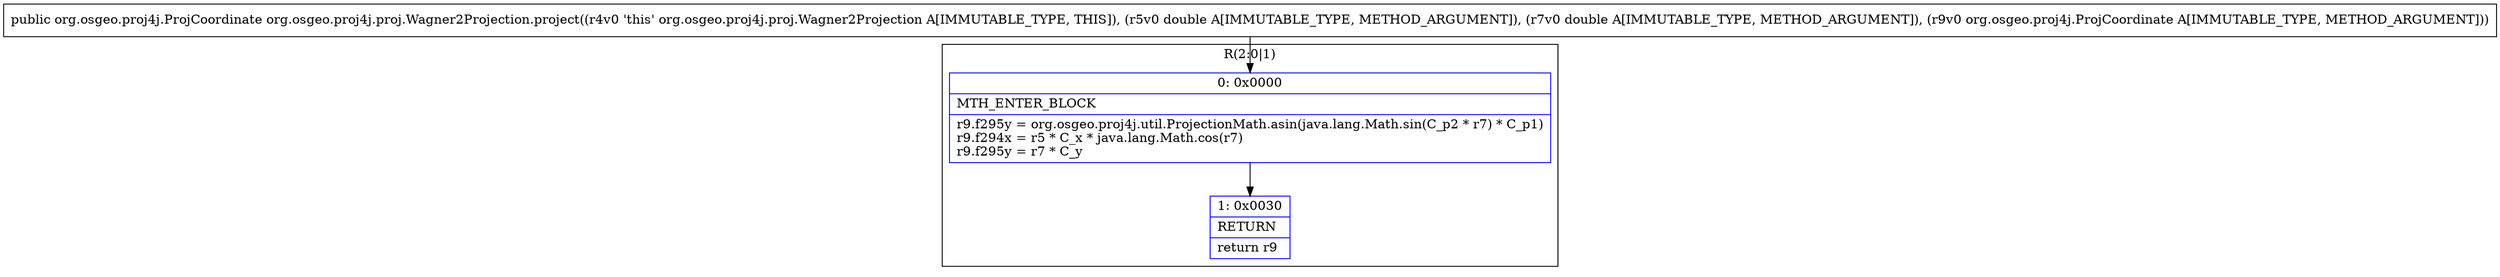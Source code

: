 digraph "CFG fororg.osgeo.proj4j.proj.Wagner2Projection.project(DDLorg\/osgeo\/proj4j\/ProjCoordinate;)Lorg\/osgeo\/proj4j\/ProjCoordinate;" {
subgraph cluster_Region_2071184603 {
label = "R(2:0|1)";
node [shape=record,color=blue];
Node_0 [shape=record,label="{0\:\ 0x0000|MTH_ENTER_BLOCK\l|r9.f295y = org.osgeo.proj4j.util.ProjectionMath.asin(java.lang.Math.sin(C_p2 * r7) * C_p1)\lr9.f294x = r5 * C_x * java.lang.Math.cos(r7)\lr9.f295y = r7 * C_y\l}"];
Node_1 [shape=record,label="{1\:\ 0x0030|RETURN\l|return r9\l}"];
}
MethodNode[shape=record,label="{public org.osgeo.proj4j.ProjCoordinate org.osgeo.proj4j.proj.Wagner2Projection.project((r4v0 'this' org.osgeo.proj4j.proj.Wagner2Projection A[IMMUTABLE_TYPE, THIS]), (r5v0 double A[IMMUTABLE_TYPE, METHOD_ARGUMENT]), (r7v0 double A[IMMUTABLE_TYPE, METHOD_ARGUMENT]), (r9v0 org.osgeo.proj4j.ProjCoordinate A[IMMUTABLE_TYPE, METHOD_ARGUMENT])) }"];
MethodNode -> Node_0;
Node_0 -> Node_1;
}

